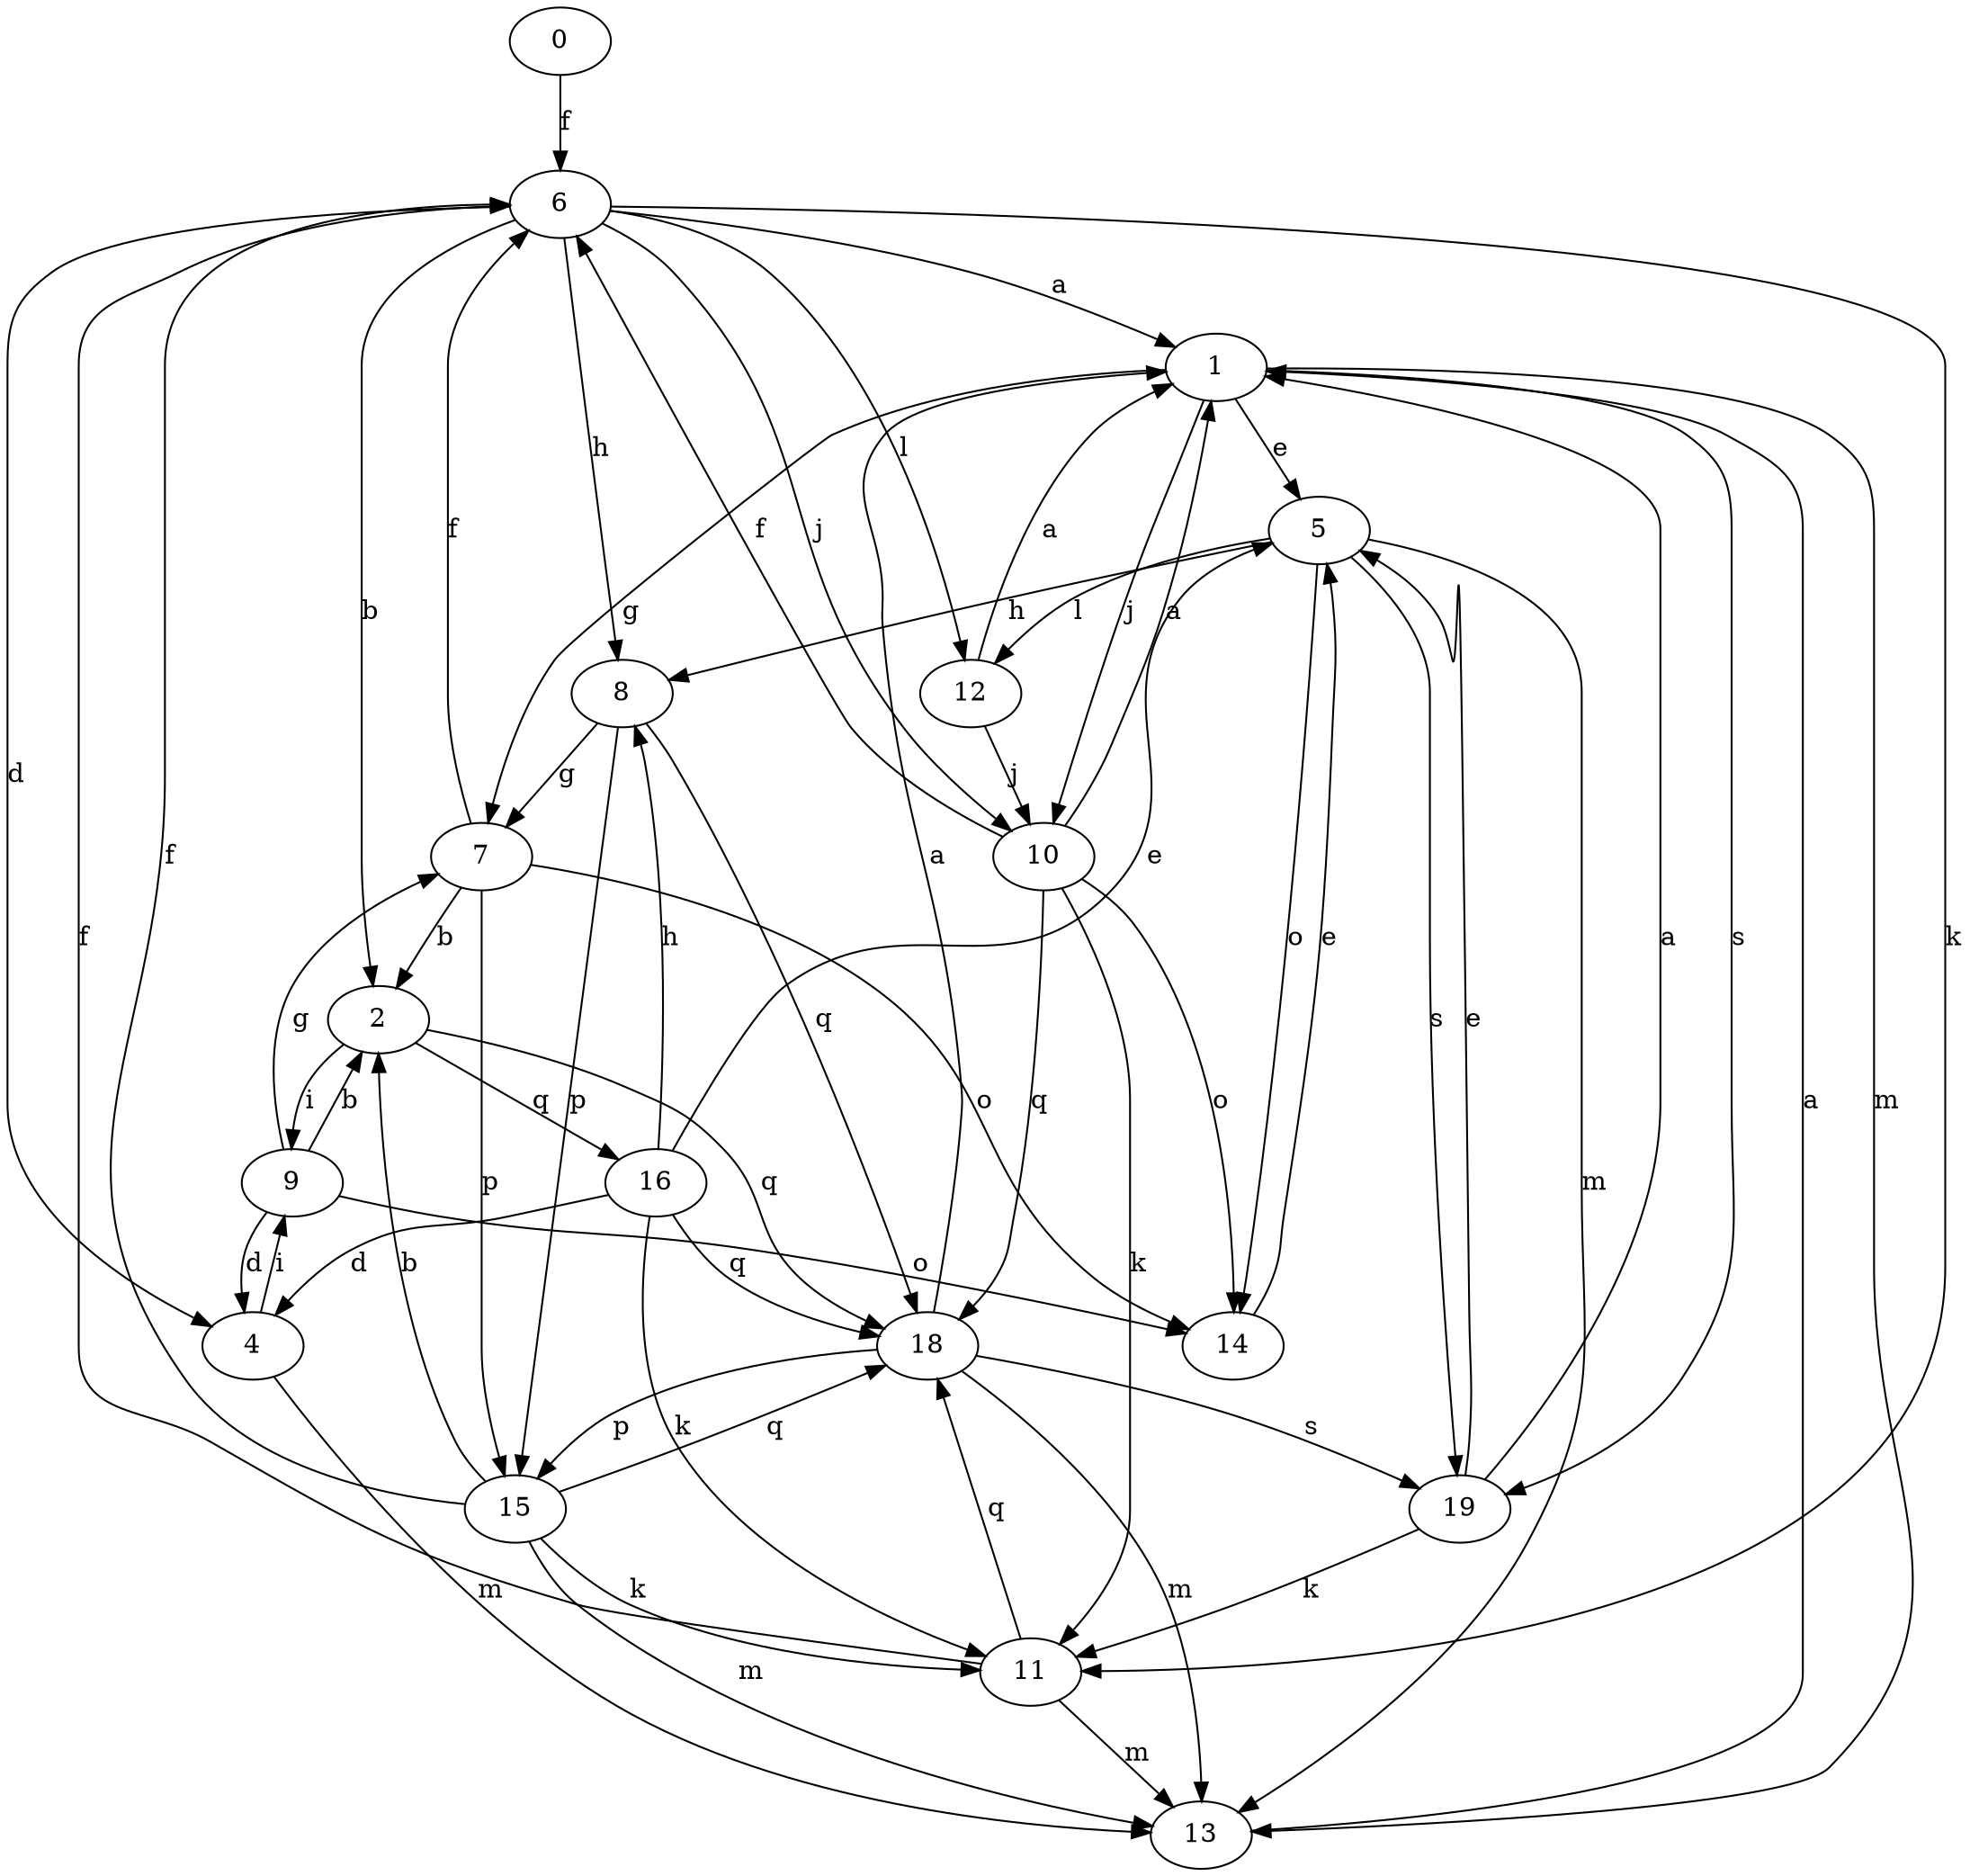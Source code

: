 strict digraph  {
0;
1;
2;
4;
5;
6;
7;
8;
9;
10;
11;
12;
13;
14;
15;
16;
18;
19;
0 -> 6  [label=f];
1 -> 5  [label=e];
1 -> 7  [label=g];
1 -> 10  [label=j];
1 -> 13  [label=m];
1 -> 19  [label=s];
2 -> 9  [label=i];
2 -> 16  [label=q];
2 -> 18  [label=q];
4 -> 9  [label=i];
4 -> 13  [label=m];
5 -> 8  [label=h];
5 -> 12  [label=l];
5 -> 13  [label=m];
5 -> 14  [label=o];
5 -> 19  [label=s];
6 -> 1  [label=a];
6 -> 2  [label=b];
6 -> 4  [label=d];
6 -> 8  [label=h];
6 -> 10  [label=j];
6 -> 11  [label=k];
6 -> 12  [label=l];
7 -> 2  [label=b];
7 -> 6  [label=f];
7 -> 14  [label=o];
7 -> 15  [label=p];
8 -> 7  [label=g];
8 -> 15  [label=p];
8 -> 18  [label=q];
9 -> 2  [label=b];
9 -> 4  [label=d];
9 -> 7  [label=g];
9 -> 14  [label=o];
10 -> 1  [label=a];
10 -> 6  [label=f];
10 -> 11  [label=k];
10 -> 14  [label=o];
10 -> 18  [label=q];
11 -> 6  [label=f];
11 -> 13  [label=m];
11 -> 18  [label=q];
12 -> 1  [label=a];
12 -> 10  [label=j];
13 -> 1  [label=a];
14 -> 5  [label=e];
15 -> 2  [label=b];
15 -> 6  [label=f];
15 -> 11  [label=k];
15 -> 13  [label=m];
15 -> 18  [label=q];
16 -> 4  [label=d];
16 -> 5  [label=e];
16 -> 8  [label=h];
16 -> 11  [label=k];
16 -> 18  [label=q];
18 -> 1  [label=a];
18 -> 13  [label=m];
18 -> 15  [label=p];
18 -> 19  [label=s];
19 -> 1  [label=a];
19 -> 5  [label=e];
19 -> 11  [label=k];
}
